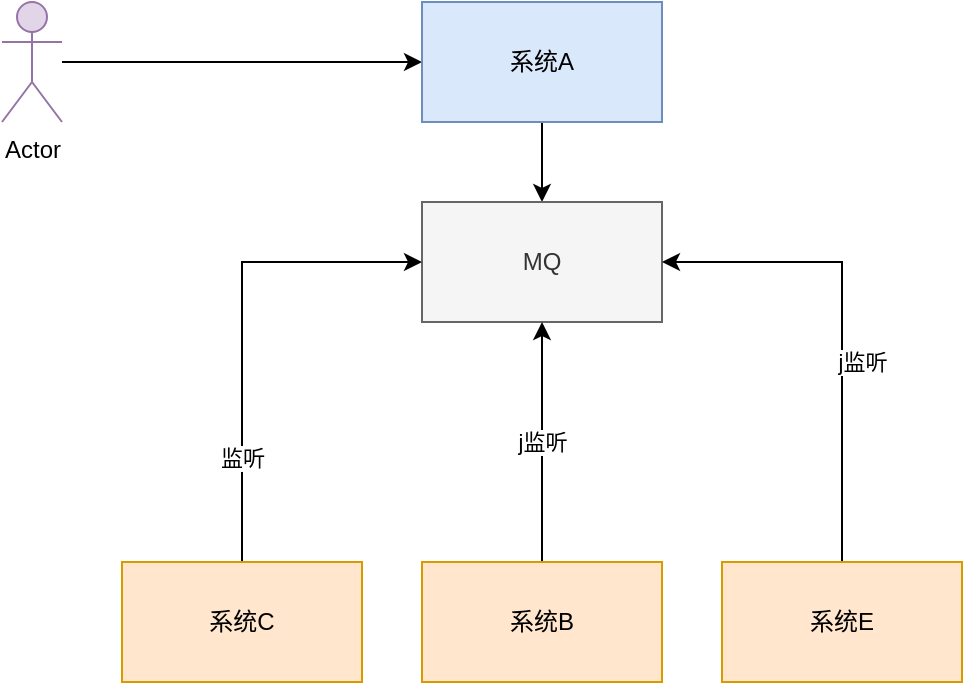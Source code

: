 <mxfile version="13.7.9" type="device"><diagram id="GqF7MD77x-EJkFYQDHzT" name="第 1 页"><mxGraphModel dx="981" dy="594" grid="1" gridSize="10" guides="1" tooltips="1" connect="1" arrows="1" fold="1" page="1" pageScale="1" pageWidth="827" pageHeight="1169" math="0" shadow="0"><root><mxCell id="0"/><mxCell id="1" parent="0"/><mxCell id="FBa29oQ46AYT1l9XTOeU-13" style="edgeStyle=orthogonalEdgeStyle;rounded=0;orthogonalLoop=1;jettySize=auto;html=1;" edge="1" parent="1" source="FBa29oQ46AYT1l9XTOeU-1" target="FBa29oQ46AYT1l9XTOeU-2"><mxGeometry relative="1" as="geometry"/></mxCell><mxCell id="FBa29oQ46AYT1l9XTOeU-1" value="Actor" style="shape=umlActor;verticalLabelPosition=bottom;verticalAlign=top;html=1;outlineConnect=0;fillColor=#e1d5e7;strokeColor=#9673a6;" vertex="1" parent="1"><mxGeometry x="140" y="270" width="30" height="60" as="geometry"/></mxCell><mxCell id="FBa29oQ46AYT1l9XTOeU-4" value="" style="edgeStyle=orthogonalEdgeStyle;rounded=0;orthogonalLoop=1;jettySize=auto;html=1;" edge="1" parent="1" source="FBa29oQ46AYT1l9XTOeU-2" target="FBa29oQ46AYT1l9XTOeU-3"><mxGeometry relative="1" as="geometry"/></mxCell><mxCell id="FBa29oQ46AYT1l9XTOeU-2" value="系统A" style="rounded=0;whiteSpace=wrap;html=1;fillColor=#dae8fc;strokeColor=#6c8ebf;" vertex="1" parent="1"><mxGeometry x="350" y="270" width="120" height="60" as="geometry"/></mxCell><mxCell id="FBa29oQ46AYT1l9XTOeU-3" value="MQ" style="rounded=0;whiteSpace=wrap;html=1;fillColor=#f5f5f5;strokeColor=#666666;fontColor=#333333;" vertex="1" parent="1"><mxGeometry x="350" y="370" width="120" height="60" as="geometry"/></mxCell><mxCell id="FBa29oQ46AYT1l9XTOeU-11" style="edgeStyle=orthogonalEdgeStyle;rounded=0;orthogonalLoop=1;jettySize=auto;html=1;entryX=0;entryY=0.5;entryDx=0;entryDy=0;exitX=0.5;exitY=0;exitDx=0;exitDy=0;" edge="1" parent="1" source="FBa29oQ46AYT1l9XTOeU-5" target="FBa29oQ46AYT1l9XTOeU-3"><mxGeometry relative="1" as="geometry"/></mxCell><mxCell id="FBa29oQ46AYT1l9XTOeU-14" value="监听" style="edgeLabel;html=1;align=center;verticalAlign=middle;resizable=0;points=[];" vertex="1" connectable="0" parent="FBa29oQ46AYT1l9XTOeU-11"><mxGeometry x="-0.564" relative="1" as="geometry"><mxPoint as="offset"/></mxGeometry></mxCell><mxCell id="FBa29oQ46AYT1l9XTOeU-5" value="系统C" style="rounded=0;whiteSpace=wrap;html=1;fillColor=#ffe6cc;strokeColor=#d79b00;" vertex="1" parent="1"><mxGeometry x="200" y="550" width="120" height="60" as="geometry"/></mxCell><mxCell id="FBa29oQ46AYT1l9XTOeU-12" value="j监听" style="edgeStyle=orthogonalEdgeStyle;rounded=0;orthogonalLoop=1;jettySize=auto;html=1;entryX=1;entryY=0.5;entryDx=0;entryDy=0;exitX=0.5;exitY=0;exitDx=0;exitDy=0;" edge="1" parent="1" source="FBa29oQ46AYT1l9XTOeU-6" target="FBa29oQ46AYT1l9XTOeU-3"><mxGeometry x="-0.167" y="-10" relative="1" as="geometry"><mxPoint as="offset"/></mxGeometry></mxCell><mxCell id="FBa29oQ46AYT1l9XTOeU-6" value="系统E" style="rounded=0;whiteSpace=wrap;html=1;fillColor=#ffe6cc;strokeColor=#d79b00;" vertex="1" parent="1"><mxGeometry x="500" y="550" width="120" height="60" as="geometry"/></mxCell><mxCell id="FBa29oQ46AYT1l9XTOeU-10" value="j监听" style="edgeStyle=orthogonalEdgeStyle;rounded=0;orthogonalLoop=1;jettySize=auto;html=1;" edge="1" parent="1" source="FBa29oQ46AYT1l9XTOeU-7" target="FBa29oQ46AYT1l9XTOeU-3"><mxGeometry relative="1" as="geometry"/></mxCell><mxCell id="FBa29oQ46AYT1l9XTOeU-7" value="系统B" style="rounded=0;whiteSpace=wrap;html=1;fillColor=#ffe6cc;strokeColor=#d79b00;" vertex="1" parent="1"><mxGeometry x="350" y="550" width="120" height="60" as="geometry"/></mxCell></root></mxGraphModel></diagram></mxfile>